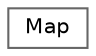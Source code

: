digraph "Graphical Class Hierarchy"
{
 // LATEX_PDF_SIZE
  bgcolor="transparent";
  edge [fontname=Helvetica,fontsize=10,labelfontname=Helvetica,labelfontsize=10];
  node [fontname=Helvetica,fontsize=10,shape=box,height=0.2,width=0.4];
  rankdir="LR";
  Node0 [id="Node000000",label="Map",height=0.2,width=0.4,color="grey40", fillcolor="white", style="filled",URL="$class_map.html",tooltip="Represents the game map."];
}
